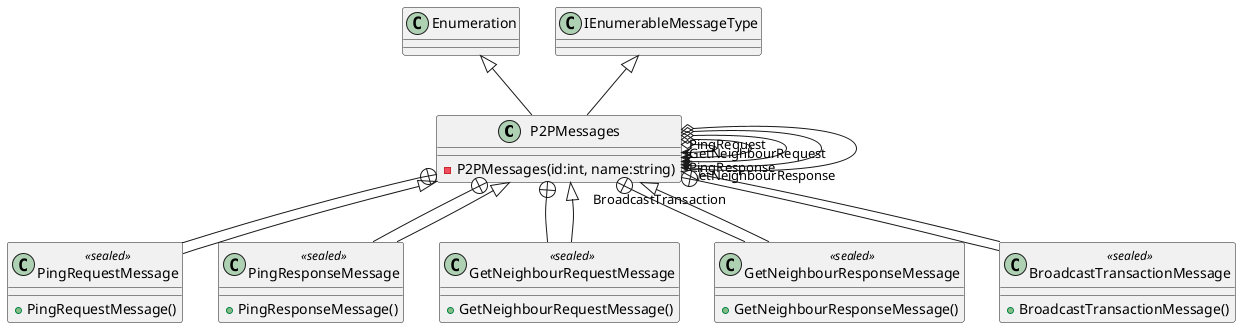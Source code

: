 @startuml
class P2PMessages {
    - P2PMessages(id:int, name:string)
}
class PingRequestMessage <<sealed>> {
    + PingRequestMessage()
}
class PingResponseMessage <<sealed>> {
    + PingResponseMessage()
}
class GetNeighbourRequestMessage <<sealed>> {
    + GetNeighbourRequestMessage()
}
class GetNeighbourResponseMessage <<sealed>> {
    + GetNeighbourResponseMessage()
}
class BroadcastTransactionMessage <<sealed>> {
    + BroadcastTransactionMessage()
}
Enumeration <|-- P2PMessages
IEnumerableMessageType <|-- P2PMessages
P2PMessages o-> "PingRequest" P2PMessages
P2PMessages o-> "PingResponse" P2PMessages
P2PMessages o-> "GetNeighbourRequest" P2PMessages
P2PMessages o-> "GetNeighbourResponse" P2PMessages
P2PMessages o-> "BroadcastTransaction" P2PMessages
P2PMessages +-- PingRequestMessage
P2PMessages <|-- PingRequestMessage
P2PMessages +-- PingResponseMessage
P2PMessages <|-- PingResponseMessage
P2PMessages +-- GetNeighbourRequestMessage
P2PMessages <|-- GetNeighbourRequestMessage
P2PMessages +-- GetNeighbourResponseMessage
P2PMessages <|-- GetNeighbourResponseMessage
P2PMessages +-- BroadcastTransactionMessage
P2PMessages <|-- BroadcastTransactionMessage
@enduml
